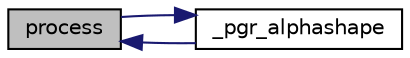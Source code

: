 digraph "process"
{
  edge [fontname="Helvetica",fontsize="10",labelfontname="Helvetica",labelfontsize="10"];
  node [fontname="Helvetica",fontsize="10",shape=record];
  rankdir="LR";
  Node70 [label="process",height=0.2,width=0.4,color="black", fillcolor="grey75", style="filled", fontcolor="black"];
  Node70 -> Node71 [dir="back",color="midnightblue",fontsize="10",style="solid",fontname="Helvetica"];
  Node71 [label="_pgr_alphashape",height=0.2,width=0.4,color="black", fillcolor="white", style="filled",URL="$alphaShape_8c.html#a99003016299091b81074e43d167c6188"];
  Node71 -> Node70 [dir="back",color="midnightblue",fontsize="10",style="solid",fontname="Helvetica"];
}
